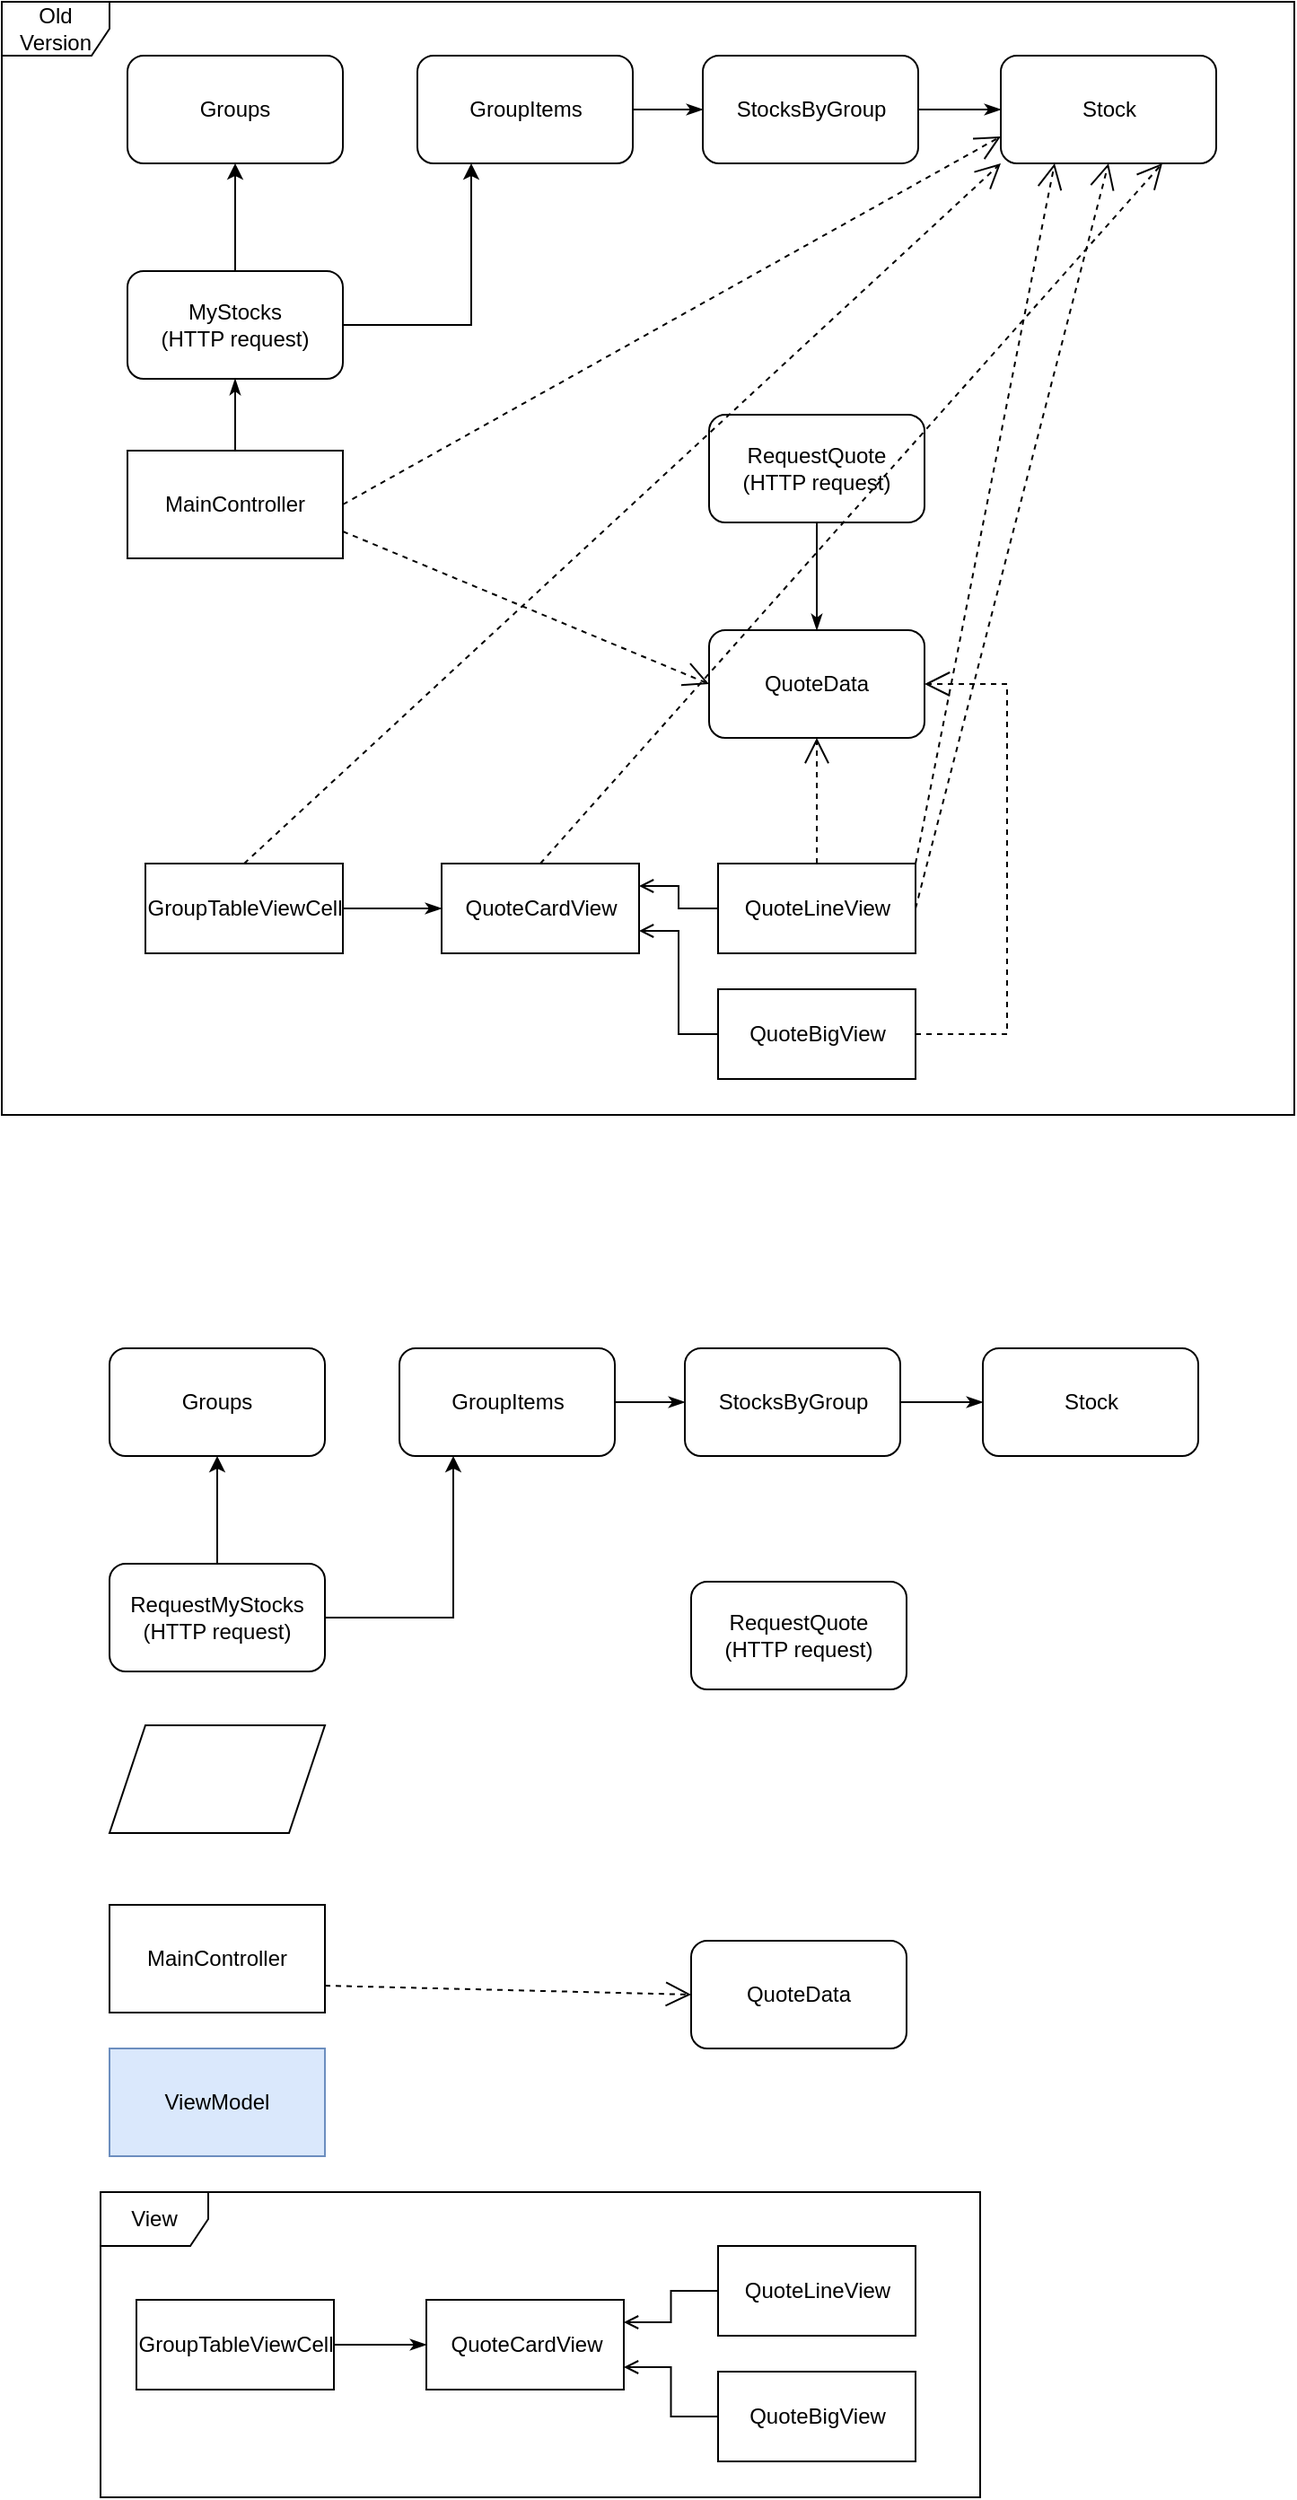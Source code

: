 <mxfile version="20.4.0" type="github">
  <diagram id="mayXOFO0VdsYRL8AcW6r" name="第 1 页">
    <mxGraphModel dx="1173" dy="601" grid="1" gridSize="10" guides="1" tooltips="1" connect="1" arrows="1" fold="1" page="1" pageScale="1" pageWidth="1169" pageHeight="1654" math="0" shadow="0">
      <root>
        <mxCell id="0" />
        <mxCell id="1" parent="0" />
        <mxCell id="tz5bxyLOs4cu9-vl-8oZ-7" value="View" style="shape=umlFrame;whiteSpace=wrap;html=1;" vertex="1" parent="1">
          <mxGeometry x="75" y="1230" width="490" height="170" as="geometry" />
        </mxCell>
        <mxCell id="aM3LR9sT57SBVzpN1RhO-16" value="" style="edgeStyle=orthogonalEdgeStyle;rounded=0;orthogonalLoop=1;jettySize=auto;html=1;endArrow=classicThin;endFill=1;" parent="1" source="aM3LR9sT57SBVzpN1RhO-1" target="aM3LR9sT57SBVzpN1RhO-2" edge="1">
          <mxGeometry relative="1" as="geometry" />
        </mxCell>
        <mxCell id="aM3LR9sT57SBVzpN1RhO-1" value="MainController" style="rounded=0;whiteSpace=wrap;html=1;" parent="1" vertex="1">
          <mxGeometry x="90" y="260" width="120" height="60" as="geometry" />
        </mxCell>
        <mxCell id="yoVCvTBH8jVfD84pRvFd-1" value="" style="edgeStyle=orthogonalEdgeStyle;rounded=0;orthogonalLoop=1;jettySize=auto;html=1;endArrow=classic;endFill=1;" parent="1" source="aM3LR9sT57SBVzpN1RhO-2" target="aM3LR9sT57SBVzpN1RhO-6" edge="1">
          <mxGeometry relative="1" as="geometry" />
        </mxCell>
        <mxCell id="yoVCvTBH8jVfD84pRvFd-4" value="" style="edgeStyle=orthogonalEdgeStyle;rounded=0;orthogonalLoop=1;jettySize=auto;html=1;endArrow=classic;endFill=1;entryX=0.25;entryY=1;entryDx=0;entryDy=0;" parent="1" source="aM3LR9sT57SBVzpN1RhO-2" target="aM3LR9sT57SBVzpN1RhO-22" edge="1">
          <mxGeometry relative="1" as="geometry" />
        </mxCell>
        <mxCell id="aM3LR9sT57SBVzpN1RhO-2" value="MyStocks&lt;br&gt;(HTTP request)" style="rounded=1;whiteSpace=wrap;html=1;" parent="1" vertex="1">
          <mxGeometry x="90" y="160" width="120" height="60" as="geometry" />
        </mxCell>
        <mxCell id="aM3LR9sT57SBVzpN1RhO-6" value="Groups" style="rounded=1;whiteSpace=wrap;html=1;" parent="1" vertex="1">
          <mxGeometry x="90" y="40" width="120" height="60" as="geometry" />
        </mxCell>
        <mxCell id="aM3LR9sT57SBVzpN1RhO-7" value="QuoteData" style="rounded=1;whiteSpace=wrap;html=1;" parent="1" vertex="1">
          <mxGeometry x="414" y="360" width="120" height="60" as="geometry" />
        </mxCell>
        <mxCell id="aM3LR9sT57SBVzpN1RhO-8" value="QuoteCardView" style="html=1;" parent="1" vertex="1">
          <mxGeometry x="265" y="490" width="110" height="50" as="geometry" />
        </mxCell>
        <mxCell id="aM3LR9sT57SBVzpN1RhO-14" value="" style="edgeStyle=orthogonalEdgeStyle;rounded=0;orthogonalLoop=1;jettySize=auto;html=1;endArrow=open;endFill=0;entryX=1;entryY=0.75;entryDx=0;entryDy=0;" parent="1" source="aM3LR9sT57SBVzpN1RhO-9" target="aM3LR9sT57SBVzpN1RhO-8" edge="1">
          <mxGeometry relative="1" as="geometry" />
        </mxCell>
        <mxCell id="aM3LR9sT57SBVzpN1RhO-9" value="QuoteBigView" style="html=1;" parent="1" vertex="1">
          <mxGeometry x="419" y="560" width="110" height="50" as="geometry" />
        </mxCell>
        <mxCell id="aM3LR9sT57SBVzpN1RhO-13" value="" style="edgeStyle=orthogonalEdgeStyle;rounded=0;orthogonalLoop=1;jettySize=auto;html=1;endArrow=open;endFill=0;entryX=1;entryY=0.25;entryDx=0;entryDy=0;" parent="1" source="aM3LR9sT57SBVzpN1RhO-10" target="aM3LR9sT57SBVzpN1RhO-8" edge="1">
          <mxGeometry relative="1" as="geometry" />
        </mxCell>
        <mxCell id="aM3LR9sT57SBVzpN1RhO-10" value="QuoteLineView" style="html=1;" parent="1" vertex="1">
          <mxGeometry x="419" y="490" width="110" height="50" as="geometry" />
        </mxCell>
        <mxCell id="aM3LR9sT57SBVzpN1RhO-17" value="" style="edgeStyle=orthogonalEdgeStyle;rounded=0;orthogonalLoop=1;jettySize=auto;html=1;endArrow=classicThin;endFill=1;" parent="1" source="aM3LR9sT57SBVzpN1RhO-11" target="aM3LR9sT57SBVzpN1RhO-8" edge="1">
          <mxGeometry relative="1" as="geometry" />
        </mxCell>
        <mxCell id="aM3LR9sT57SBVzpN1RhO-11" value="GroupTableViewCell" style="html=1;" parent="1" vertex="1">
          <mxGeometry x="100" y="490" width="110" height="50" as="geometry" />
        </mxCell>
        <mxCell id="aM3LR9sT57SBVzpN1RhO-18" value="" style="endArrow=open;endFill=1;endSize=12;html=1;rounded=0;entryX=0.5;entryY=1;entryDx=0;entryDy=0;exitX=0.5;exitY=0;exitDx=0;exitDy=0;dashed=1;" parent="1" source="aM3LR9sT57SBVzpN1RhO-10" target="aM3LR9sT57SBVzpN1RhO-7" edge="1">
          <mxGeometry width="160" relative="1" as="geometry">
            <mxPoint x="510" y="390" as="sourcePoint" />
            <mxPoint x="670" y="390" as="targetPoint" />
          </mxGeometry>
        </mxCell>
        <mxCell id="aM3LR9sT57SBVzpN1RhO-21" value="" style="endArrow=open;endFill=1;endSize=12;html=1;rounded=0;entryX=1;entryY=0.5;entryDx=0;entryDy=0;exitX=1;exitY=0.5;exitDx=0;exitDy=0;dashed=1;" parent="1" source="aM3LR9sT57SBVzpN1RhO-9" target="aM3LR9sT57SBVzpN1RhO-7" edge="1">
          <mxGeometry width="160" relative="1" as="geometry">
            <mxPoint x="479" y="370" as="sourcePoint" />
            <mxPoint x="479" y="300" as="targetPoint" />
            <Array as="points">
              <mxPoint x="580" y="585" />
              <mxPoint x="580" y="390" />
            </Array>
          </mxGeometry>
        </mxCell>
        <mxCell id="aM3LR9sT57SBVzpN1RhO-27" value="" style="edgeStyle=orthogonalEdgeStyle;rounded=0;orthogonalLoop=1;jettySize=auto;html=1;endArrow=classicThin;endFill=1;" parent="1" source="aM3LR9sT57SBVzpN1RhO-22" target="aM3LR9sT57SBVzpN1RhO-23" edge="1">
          <mxGeometry relative="1" as="geometry" />
        </mxCell>
        <mxCell id="aM3LR9sT57SBVzpN1RhO-22" value="GroupItems" style="rounded=1;whiteSpace=wrap;html=1;" parent="1" vertex="1">
          <mxGeometry x="251.5" y="40" width="120" height="60" as="geometry" />
        </mxCell>
        <mxCell id="aM3LR9sT57SBVzpN1RhO-28" value="" style="edgeStyle=orthogonalEdgeStyle;rounded=0;orthogonalLoop=1;jettySize=auto;html=1;endArrow=classicThin;endFill=1;" parent="1" source="aM3LR9sT57SBVzpN1RhO-23" target="aM3LR9sT57SBVzpN1RhO-24" edge="1">
          <mxGeometry relative="1" as="geometry" />
        </mxCell>
        <mxCell id="aM3LR9sT57SBVzpN1RhO-23" value="StocksByGroup" style="rounded=1;whiteSpace=wrap;html=1;" parent="1" vertex="1">
          <mxGeometry x="410.5" y="40" width="120" height="60" as="geometry" />
        </mxCell>
        <mxCell id="aM3LR9sT57SBVzpN1RhO-24" value="Stock" style="rounded=1;whiteSpace=wrap;html=1;" parent="1" vertex="1">
          <mxGeometry x="576.5" y="40" width="120" height="60" as="geometry" />
        </mxCell>
        <mxCell id="aM3LR9sT57SBVzpN1RhO-30" value="" style="edgeStyle=orthogonalEdgeStyle;rounded=0;orthogonalLoop=1;jettySize=auto;html=1;endArrow=classicThin;endFill=1;" parent="1" source="aM3LR9sT57SBVzpN1RhO-29" target="aM3LR9sT57SBVzpN1RhO-7" edge="1">
          <mxGeometry relative="1" as="geometry" />
        </mxCell>
        <mxCell id="aM3LR9sT57SBVzpN1RhO-29" value="RequestQuote&lt;br&gt;(HTTP request)" style="rounded=1;whiteSpace=wrap;html=1;" parent="1" vertex="1">
          <mxGeometry x="414" y="240" width="120" height="60" as="geometry" />
        </mxCell>
        <mxCell id="yoVCvTBH8jVfD84pRvFd-6" value="" style="endArrow=open;endFill=1;endSize=12;html=1;rounded=0;entryX=0;entryY=1;entryDx=0;entryDy=0;exitX=0.5;exitY=0;exitDx=0;exitDy=0;dashed=1;" parent="1" source="aM3LR9sT57SBVzpN1RhO-11" target="aM3LR9sT57SBVzpN1RhO-24" edge="1">
          <mxGeometry width="160" relative="1" as="geometry">
            <mxPoint x="180" y="450" as="sourcePoint" />
            <mxPoint x="180" y="380" as="targetPoint" />
          </mxGeometry>
        </mxCell>
        <mxCell id="yoVCvTBH8jVfD84pRvFd-7" value="" style="endArrow=open;endFill=1;endSize=12;html=1;rounded=0;entryX=0;entryY=0.75;entryDx=0;entryDy=0;exitX=1;exitY=0.5;exitDx=0;exitDy=0;dashed=1;" parent="1" source="aM3LR9sT57SBVzpN1RhO-1" target="aM3LR9sT57SBVzpN1RhO-24" edge="1">
          <mxGeometry width="160" relative="1" as="geometry">
            <mxPoint x="319.5" y="290" as="sourcePoint" />
            <mxPoint x="319.5" y="220" as="targetPoint" />
          </mxGeometry>
        </mxCell>
        <mxCell id="yoVCvTBH8jVfD84pRvFd-8" value="" style="endArrow=open;endFill=1;endSize=12;html=1;rounded=0;entryX=0;entryY=0.5;entryDx=0;entryDy=0;exitX=1;exitY=0.75;exitDx=0;exitDy=0;dashed=1;" parent="1" source="aM3LR9sT57SBVzpN1RhO-1" target="aM3LR9sT57SBVzpN1RhO-7" edge="1">
          <mxGeometry width="160" relative="1" as="geometry">
            <mxPoint x="300" y="330" as="sourcePoint" />
            <mxPoint x="300" y="260" as="targetPoint" />
          </mxGeometry>
        </mxCell>
        <mxCell id="yoVCvTBH8jVfD84pRvFd-9" value="" style="endArrow=open;endFill=1;endSize=12;html=1;rounded=0;entryX=0.25;entryY=1;entryDx=0;entryDy=0;exitX=1;exitY=0;exitDx=0;exitDy=0;dashed=1;" parent="1" source="aM3LR9sT57SBVzpN1RhO-10" target="aM3LR9sT57SBVzpN1RhO-24" edge="1">
          <mxGeometry width="160" relative="1" as="geometry">
            <mxPoint x="514" y="530" as="sourcePoint" />
            <mxPoint x="514" y="460" as="targetPoint" />
          </mxGeometry>
        </mxCell>
        <mxCell id="yoVCvTBH8jVfD84pRvFd-10" value="" style="endArrow=open;endFill=1;endSize=12;html=1;rounded=0;entryX=0.5;entryY=1;entryDx=0;entryDy=0;dashed=1;exitX=1;exitY=0.5;exitDx=0;exitDy=0;" parent="1" source="aM3LR9sT57SBVzpN1RhO-10" target="aM3LR9sT57SBVzpN1RhO-24" edge="1">
          <mxGeometry width="160" relative="1" as="geometry">
            <mxPoint x="530" y="510" as="sourcePoint" />
            <mxPoint x="524" y="470" as="targetPoint" />
          </mxGeometry>
        </mxCell>
        <mxCell id="yoVCvTBH8jVfD84pRvFd-11" value="" style="endArrow=open;endFill=1;endSize=12;html=1;rounded=0;entryX=0.75;entryY=1;entryDx=0;entryDy=0;exitX=0.5;exitY=0;exitDx=0;exitDy=0;dashed=1;" parent="1" source="aM3LR9sT57SBVzpN1RhO-8" target="aM3LR9sT57SBVzpN1RhO-24" edge="1">
          <mxGeometry width="160" relative="1" as="geometry">
            <mxPoint x="534" y="550" as="sourcePoint" />
            <mxPoint x="534" y="480" as="targetPoint" />
          </mxGeometry>
        </mxCell>
        <mxCell id="pXROeo15ZcF4gnlWK20W-2" value="MainController" style="rounded=0;whiteSpace=wrap;html=1;" parent="1" vertex="1">
          <mxGeometry x="80" y="1070" width="120" height="60" as="geometry" />
        </mxCell>
        <mxCell id="pXROeo15ZcF4gnlWK20W-3" value="" style="edgeStyle=orthogonalEdgeStyle;rounded=0;orthogonalLoop=1;jettySize=auto;html=1;endArrow=classic;endFill=1;" parent="1" source="pXROeo15ZcF4gnlWK20W-5" target="pXROeo15ZcF4gnlWK20W-6" edge="1">
          <mxGeometry relative="1" as="geometry" />
        </mxCell>
        <mxCell id="pXROeo15ZcF4gnlWK20W-4" value="" style="edgeStyle=orthogonalEdgeStyle;rounded=0;orthogonalLoop=1;jettySize=auto;html=1;endArrow=classic;endFill=1;entryX=0.25;entryY=1;entryDx=0;entryDy=0;" parent="1" source="pXROeo15ZcF4gnlWK20W-5" target="pXROeo15ZcF4gnlWK20W-18" edge="1">
          <mxGeometry relative="1" as="geometry" />
        </mxCell>
        <mxCell id="pXROeo15ZcF4gnlWK20W-5" value="RequestMyStocks&lt;br&gt;(HTTP request)" style="rounded=1;whiteSpace=wrap;html=1;" parent="1" vertex="1">
          <mxGeometry x="80" y="880" width="120" height="60" as="geometry" />
        </mxCell>
        <mxCell id="pXROeo15ZcF4gnlWK20W-6" value="Groups" style="rounded=1;whiteSpace=wrap;html=1;" parent="1" vertex="1">
          <mxGeometry x="80" y="760" width="120" height="60" as="geometry" />
        </mxCell>
        <mxCell id="pXROeo15ZcF4gnlWK20W-7" value="QuoteData" style="rounded=1;whiteSpace=wrap;html=1;" parent="1" vertex="1">
          <mxGeometry x="404" y="1090" width="120" height="60" as="geometry" />
        </mxCell>
        <mxCell id="pXROeo15ZcF4gnlWK20W-8" value="QuoteCardView" style="html=1;" parent="1" vertex="1">
          <mxGeometry x="256.5" y="1290" width="110" height="50" as="geometry" />
        </mxCell>
        <mxCell id="pXROeo15ZcF4gnlWK20W-9" value="" style="edgeStyle=orthogonalEdgeStyle;rounded=0;orthogonalLoop=1;jettySize=auto;html=1;endArrow=open;endFill=0;entryX=1;entryY=0.75;entryDx=0;entryDy=0;" parent="1" source="pXROeo15ZcF4gnlWK20W-10" target="pXROeo15ZcF4gnlWK20W-8" edge="1">
          <mxGeometry relative="1" as="geometry" />
        </mxCell>
        <mxCell id="pXROeo15ZcF4gnlWK20W-10" value="QuoteBigView" style="html=1;" parent="1" vertex="1">
          <mxGeometry x="419" y="1330" width="110" height="50" as="geometry" />
        </mxCell>
        <mxCell id="pXROeo15ZcF4gnlWK20W-11" value="" style="edgeStyle=orthogonalEdgeStyle;rounded=0;orthogonalLoop=1;jettySize=auto;html=1;endArrow=open;endFill=0;entryX=1;entryY=0.25;entryDx=0;entryDy=0;" parent="1" source="pXROeo15ZcF4gnlWK20W-12" target="pXROeo15ZcF4gnlWK20W-8" edge="1">
          <mxGeometry relative="1" as="geometry" />
        </mxCell>
        <mxCell id="pXROeo15ZcF4gnlWK20W-12" value="QuoteLineView" style="html=1;" parent="1" vertex="1">
          <mxGeometry x="419" y="1260" width="110" height="50" as="geometry" />
        </mxCell>
        <mxCell id="pXROeo15ZcF4gnlWK20W-13" value="" style="edgeStyle=orthogonalEdgeStyle;rounded=0;orthogonalLoop=1;jettySize=auto;html=1;endArrow=classicThin;endFill=1;" parent="1" source="pXROeo15ZcF4gnlWK20W-14" target="pXROeo15ZcF4gnlWK20W-8" edge="1">
          <mxGeometry relative="1" as="geometry" />
        </mxCell>
        <mxCell id="pXROeo15ZcF4gnlWK20W-14" value="GroupTableViewCell" style="html=1;" parent="1" vertex="1">
          <mxGeometry x="95" y="1290" width="110" height="50" as="geometry" />
        </mxCell>
        <mxCell id="pXROeo15ZcF4gnlWK20W-17" value="" style="edgeStyle=orthogonalEdgeStyle;rounded=0;orthogonalLoop=1;jettySize=auto;html=1;endArrow=classicThin;endFill=1;" parent="1" source="pXROeo15ZcF4gnlWK20W-18" target="pXROeo15ZcF4gnlWK20W-20" edge="1">
          <mxGeometry relative="1" as="geometry" />
        </mxCell>
        <mxCell id="pXROeo15ZcF4gnlWK20W-18" value="GroupItems" style="rounded=1;whiteSpace=wrap;html=1;" parent="1" vertex="1">
          <mxGeometry x="241.5" y="760" width="120" height="60" as="geometry" />
        </mxCell>
        <mxCell id="pXROeo15ZcF4gnlWK20W-19" value="" style="edgeStyle=orthogonalEdgeStyle;rounded=0;orthogonalLoop=1;jettySize=auto;html=1;endArrow=classicThin;endFill=1;" parent="1" source="pXROeo15ZcF4gnlWK20W-20" target="pXROeo15ZcF4gnlWK20W-21" edge="1">
          <mxGeometry relative="1" as="geometry" />
        </mxCell>
        <mxCell id="pXROeo15ZcF4gnlWK20W-20" value="StocksByGroup" style="rounded=1;whiteSpace=wrap;html=1;" parent="1" vertex="1">
          <mxGeometry x="400.5" y="760" width="120" height="60" as="geometry" />
        </mxCell>
        <mxCell id="pXROeo15ZcF4gnlWK20W-21" value="Stock" style="rounded=1;whiteSpace=wrap;html=1;" parent="1" vertex="1">
          <mxGeometry x="566.5" y="760" width="120" height="60" as="geometry" />
        </mxCell>
        <mxCell id="pXROeo15ZcF4gnlWK20W-23" value="RequestQuote&lt;br&gt;(HTTP request)" style="rounded=1;whiteSpace=wrap;html=1;" parent="1" vertex="1">
          <mxGeometry x="404" y="890" width="120" height="60" as="geometry" />
        </mxCell>
        <mxCell id="pXROeo15ZcF4gnlWK20W-26" value="" style="endArrow=open;endFill=1;endSize=12;html=1;rounded=0;entryX=0;entryY=0.5;entryDx=0;entryDy=0;exitX=1;exitY=0.75;exitDx=0;exitDy=0;dashed=1;" parent="1" source="pXROeo15ZcF4gnlWK20W-2" target="pXROeo15ZcF4gnlWK20W-7" edge="1">
          <mxGeometry width="160" relative="1" as="geometry">
            <mxPoint x="290" y="1050" as="sourcePoint" />
            <mxPoint x="290" y="980" as="targetPoint" />
          </mxGeometry>
        </mxCell>
        <mxCell id="pXROeo15ZcF4gnlWK20W-30" value="Old Version" style="shape=umlFrame;whiteSpace=wrap;html=1;" parent="1" vertex="1">
          <mxGeometry x="20" y="10" width="720" height="620" as="geometry" />
        </mxCell>
        <mxCell id="tz5bxyLOs4cu9-vl-8oZ-3" value="" style="shape=parallelogram;perimeter=parallelogramPerimeter;whiteSpace=wrap;html=1;fixedSize=1;" vertex="1" parent="1">
          <mxGeometry x="80" y="970" width="120" height="60" as="geometry" />
        </mxCell>
        <mxCell id="tz5bxyLOs4cu9-vl-8oZ-4" value="ViewModel" style="rounded=0;whiteSpace=wrap;html=1;fillColor=#dae8fc;strokeColor=#6c8ebf;" vertex="1" parent="1">
          <mxGeometry x="80" y="1150" width="120" height="60" as="geometry" />
        </mxCell>
      </root>
    </mxGraphModel>
  </diagram>
</mxfile>

